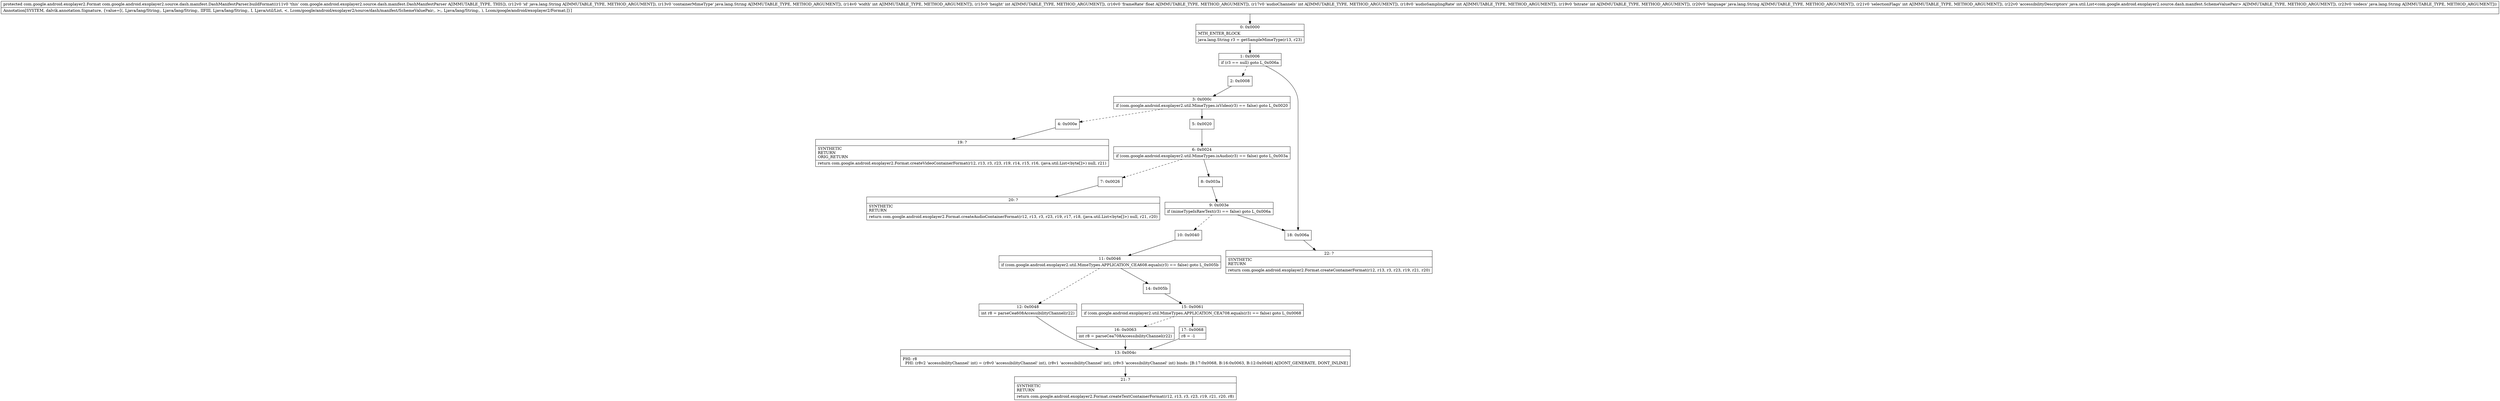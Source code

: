 digraph "CFG forcom.google.android.exoplayer2.source.dash.manifest.DashManifestParser.buildFormat(Ljava\/lang\/String;Ljava\/lang\/String;IIFIIILjava\/lang\/String;ILjava\/util\/List;Ljava\/lang\/String;)Lcom\/google\/android\/exoplayer2\/Format;" {
Node_0 [shape=record,label="{0\:\ 0x0000|MTH_ENTER_BLOCK\l|java.lang.String r3 = getSampleMimeType(r13, r23)\l}"];
Node_1 [shape=record,label="{1\:\ 0x0006|if (r3 == null) goto L_0x006a\l}"];
Node_2 [shape=record,label="{2\:\ 0x0008}"];
Node_3 [shape=record,label="{3\:\ 0x000c|if (com.google.android.exoplayer2.util.MimeTypes.isVideo(r3) == false) goto L_0x0020\l}"];
Node_4 [shape=record,label="{4\:\ 0x000e}"];
Node_5 [shape=record,label="{5\:\ 0x0020}"];
Node_6 [shape=record,label="{6\:\ 0x0024|if (com.google.android.exoplayer2.util.MimeTypes.isAudio(r3) == false) goto L_0x003a\l}"];
Node_7 [shape=record,label="{7\:\ 0x0026}"];
Node_8 [shape=record,label="{8\:\ 0x003a}"];
Node_9 [shape=record,label="{9\:\ 0x003e|if (mimeTypeIsRawText(r3) == false) goto L_0x006a\l}"];
Node_10 [shape=record,label="{10\:\ 0x0040}"];
Node_11 [shape=record,label="{11\:\ 0x0046|if (com.google.android.exoplayer2.util.MimeTypes.APPLICATION_CEA608.equals(r3) == false) goto L_0x005b\l}"];
Node_12 [shape=record,label="{12\:\ 0x0048|int r8 = parseCea608AccessibilityChannel(r22)\l}"];
Node_13 [shape=record,label="{13\:\ 0x004c|PHI: r8 \l  PHI: (r8v2 'accessibilityChannel' int) = (r8v0 'accessibilityChannel' int), (r8v1 'accessibilityChannel' int), (r8v3 'accessibilityChannel' int) binds: [B:17:0x0068, B:16:0x0063, B:12:0x0048] A[DONT_GENERATE, DONT_INLINE]\l}"];
Node_14 [shape=record,label="{14\:\ 0x005b}"];
Node_15 [shape=record,label="{15\:\ 0x0061|if (com.google.android.exoplayer2.util.MimeTypes.APPLICATION_CEA708.equals(r3) == false) goto L_0x0068\l}"];
Node_16 [shape=record,label="{16\:\ 0x0063|int r8 = parseCea708AccessibilityChannel(r22)\l}"];
Node_17 [shape=record,label="{17\:\ 0x0068|r8 = \-1\l}"];
Node_18 [shape=record,label="{18\:\ 0x006a}"];
Node_19 [shape=record,label="{19\:\ ?|SYNTHETIC\lRETURN\lORIG_RETURN\l|return com.google.android.exoplayer2.Format.createVideoContainerFormat(r12, r13, r3, r23, r19, r14, r15, r16, (java.util.List\<byte[]\>) null, r21)\l}"];
Node_20 [shape=record,label="{20\:\ ?|SYNTHETIC\lRETURN\l|return com.google.android.exoplayer2.Format.createAudioContainerFormat(r12, r13, r3, r23, r19, r17, r18, (java.util.List\<byte[]\>) null, r21, r20)\l}"];
Node_21 [shape=record,label="{21\:\ ?|SYNTHETIC\lRETURN\l|return com.google.android.exoplayer2.Format.createTextContainerFormat(r12, r13, r3, r23, r19, r21, r20, r8)\l}"];
Node_22 [shape=record,label="{22\:\ ?|SYNTHETIC\lRETURN\l|return com.google.android.exoplayer2.Format.createContainerFormat(r12, r13, r3, r23, r19, r21, r20)\l}"];
MethodNode[shape=record,label="{protected com.google.android.exoplayer2.Format com.google.android.exoplayer2.source.dash.manifest.DashManifestParser.buildFormat((r11v0 'this' com.google.android.exoplayer2.source.dash.manifest.DashManifestParser A[IMMUTABLE_TYPE, THIS]), (r12v0 'id' java.lang.String A[IMMUTABLE_TYPE, METHOD_ARGUMENT]), (r13v0 'containerMimeType' java.lang.String A[IMMUTABLE_TYPE, METHOD_ARGUMENT]), (r14v0 'width' int A[IMMUTABLE_TYPE, METHOD_ARGUMENT]), (r15v0 'height' int A[IMMUTABLE_TYPE, METHOD_ARGUMENT]), (r16v0 'frameRate' float A[IMMUTABLE_TYPE, METHOD_ARGUMENT]), (r17v0 'audioChannels' int A[IMMUTABLE_TYPE, METHOD_ARGUMENT]), (r18v0 'audioSamplingRate' int A[IMMUTABLE_TYPE, METHOD_ARGUMENT]), (r19v0 'bitrate' int A[IMMUTABLE_TYPE, METHOD_ARGUMENT]), (r20v0 'language' java.lang.String A[IMMUTABLE_TYPE, METHOD_ARGUMENT]), (r21v0 'selectionFlags' int A[IMMUTABLE_TYPE, METHOD_ARGUMENT]), (r22v0 'accessibilityDescriptors' java.util.List\<com.google.android.exoplayer2.source.dash.manifest.SchemeValuePair\> A[IMMUTABLE_TYPE, METHOD_ARGUMENT]), (r23v0 'codecs' java.lang.String A[IMMUTABLE_TYPE, METHOD_ARGUMENT]))  | Annotation[SYSTEM, dalvik.annotation.Signature, \{value=[(, Ljava\/lang\/String;, Ljava\/lang\/String;, IIFIII, Ljava\/lang\/String;, I, Ljava\/util\/List, \<, Lcom\/google\/android\/exoplayer2\/source\/dash\/manifest\/SchemeValuePair;, \>;, Ljava\/lang\/String;, ), Lcom\/google\/android\/exoplayer2\/Format;]\}]\l}"];
MethodNode -> Node_0;
Node_0 -> Node_1;
Node_1 -> Node_2[style=dashed];
Node_1 -> Node_18;
Node_2 -> Node_3;
Node_3 -> Node_4[style=dashed];
Node_3 -> Node_5;
Node_4 -> Node_19;
Node_5 -> Node_6;
Node_6 -> Node_7[style=dashed];
Node_6 -> Node_8;
Node_7 -> Node_20;
Node_8 -> Node_9;
Node_9 -> Node_10[style=dashed];
Node_9 -> Node_18;
Node_10 -> Node_11;
Node_11 -> Node_12[style=dashed];
Node_11 -> Node_14;
Node_12 -> Node_13;
Node_13 -> Node_21;
Node_14 -> Node_15;
Node_15 -> Node_16[style=dashed];
Node_15 -> Node_17;
Node_16 -> Node_13;
Node_17 -> Node_13;
Node_18 -> Node_22;
}


